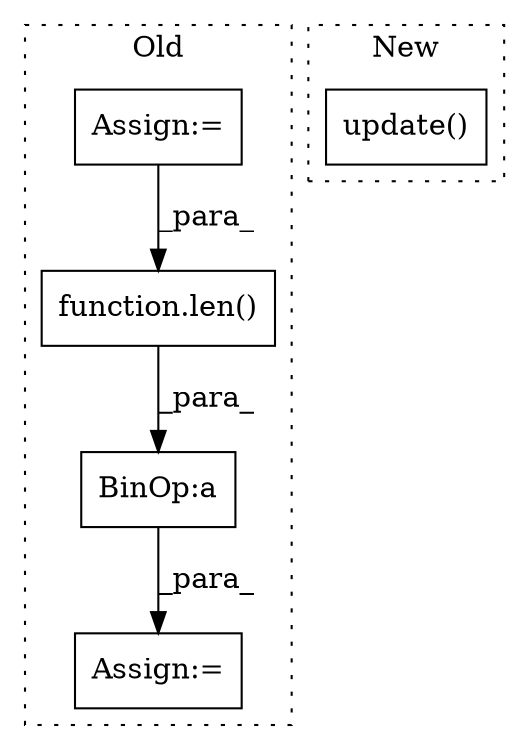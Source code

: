 digraph G {
subgraph cluster0 {
1 [label="function.len()" a="75" s="8343,8355" l="4,1" shape="box"];
3 [label="BinOp:a" a="82" s="8340" l="3" shape="box"];
4 [label="Assign:=" a="68" s="8261" l="3" shape="box"];
5 [label="Assign:=" a="68" s="7957" l="3" shape="box"];
label = "Old";
style="dotted";
}
subgraph cluster1 {
2 [label="update()" a="75" s="8170,8230" l="16,1" shape="box"];
label = "New";
style="dotted";
}
1 -> 3 [label="_para_"];
3 -> 4 [label="_para_"];
5 -> 1 [label="_para_"];
}